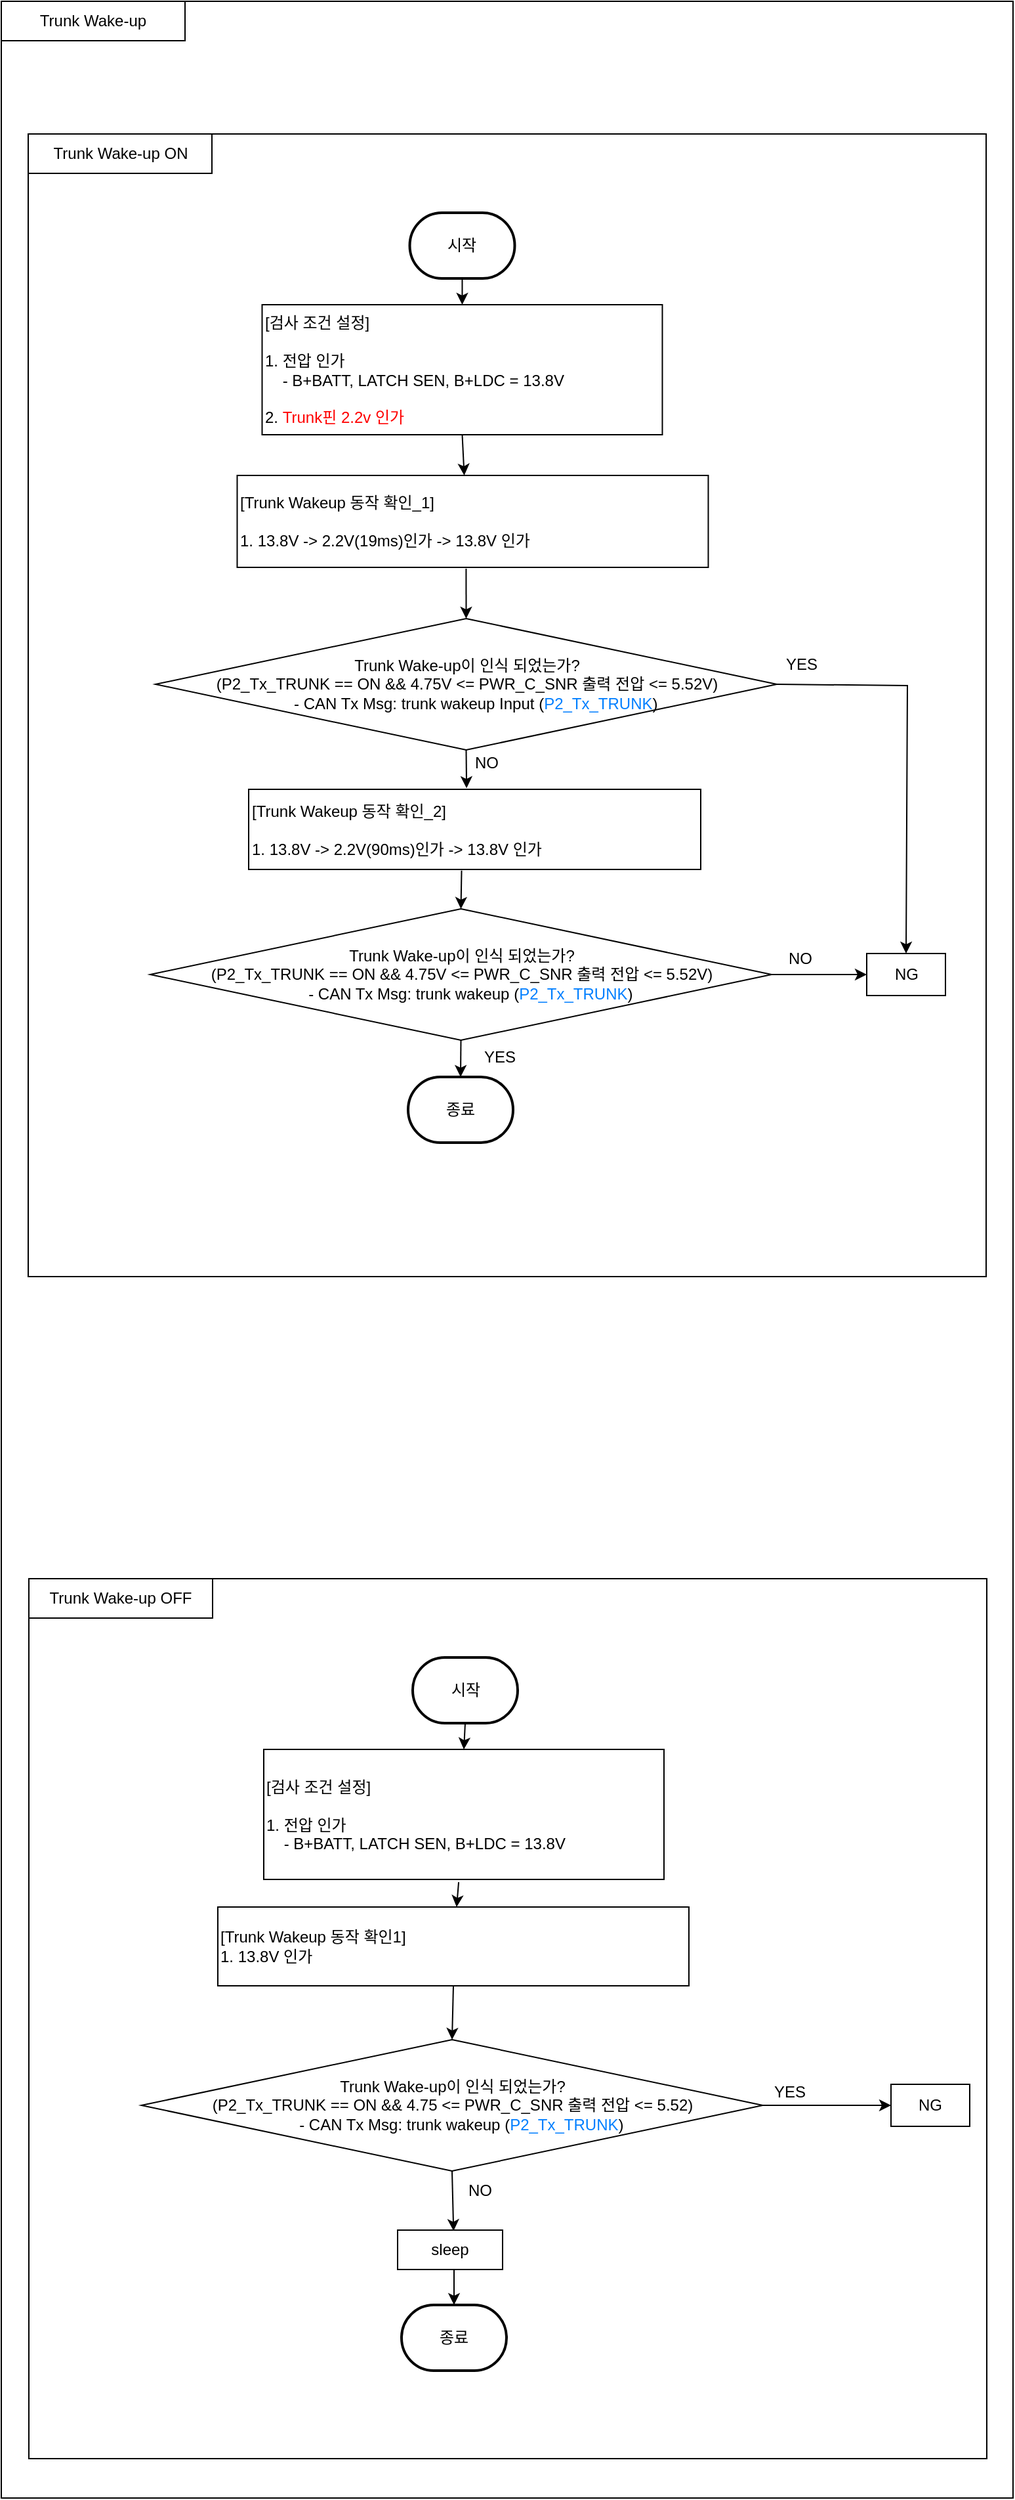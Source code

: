 <mxfile version="22.1.21" type="github">
  <diagram name="페이지-1" id="obiBgoJhXo5aXb0GnERu">
    <mxGraphModel dx="1647" dy="1019" grid="1" gridSize="10" guides="1" tooltips="1" connect="1" arrows="1" fold="1" page="1" pageScale="1" pageWidth="827" pageHeight="1169" math="0" shadow="0">
      <root>
        <mxCell id="0" />
        <mxCell id="1" parent="0" />
        <mxCell id="Yl4W_snT8nnCGwo_MNte-21" value="" style="rounded=0;whiteSpace=wrap;html=1;" vertex="1" parent="1">
          <mxGeometry x="19" y="39" width="771" height="1901" as="geometry" />
        </mxCell>
        <mxCell id="Yl4W_snT8nnCGwo_MNte-22" value="Trunk Wake-up" style="rounded=0;whiteSpace=wrap;html=1;" vertex="1" parent="1">
          <mxGeometry x="19" y="39" width="140" height="30" as="geometry" />
        </mxCell>
        <mxCell id="ZBejDf4waIo4YSwSh6Ry-65" value="" style="rounded=0;whiteSpace=wrap;html=1;" parent="1" vertex="1">
          <mxGeometry x="39.5" y="140" width="730" height="870" as="geometry" />
        </mxCell>
        <mxCell id="ZBejDf4waIo4YSwSh6Ry-73" value="Trunk Wake-up ON" style="rounded=0;whiteSpace=wrap;html=1;" parent="1" vertex="1">
          <mxGeometry x="39.5" y="140" width="140" height="30" as="geometry" />
        </mxCell>
        <mxCell id="ZBejDf4waIo4YSwSh6Ry-66" value="시작" style="strokeWidth=2;html=1;shape=mxgraph.flowchart.terminator;whiteSpace=wrap;" parent="1" vertex="1">
          <mxGeometry x="330.25" y="200" width="80" height="50" as="geometry" />
        </mxCell>
        <mxCell id="ZBejDf4waIo4YSwSh6Ry-68" value="[검사 조건 설정]&lt;br&gt;&lt;br&gt;1. 전압 인가&lt;br&gt;&amp;nbsp; &amp;nbsp; - B+BATT, LATCH SEN, B+LDC = 13.8V&lt;br&gt;&lt;br&gt;2.&amp;nbsp;&lt;font color=&quot;#ff0000&quot;&gt;Trunk핀 2.2v 인가&lt;/font&gt;" style="rounded=0;whiteSpace=wrap;html=1;align=left;" parent="1" vertex="1">
          <mxGeometry x="217.75" y="270" width="305" height="99" as="geometry" />
        </mxCell>
        <mxCell id="ZBejDf4waIo4YSwSh6Ry-69" value="Trunk Wake-up이 인식 되었는가?&lt;br&gt;(P2_Tx_TRUNK&amp;nbsp;== ON &amp;amp;&amp;amp; 4.75V &amp;lt;= PWR_C_SNR 출력 전압 &amp;lt;= 5.52V)&lt;br&gt;&amp;nbsp; &amp;nbsp; - CAN Tx Msg:&amp;nbsp;trunk wakeup&amp;nbsp;Input&amp;nbsp;(&lt;font style=&quot;border-color: var(--border-color); text-align: left;&quot; color=&quot;#007fff&quot;&gt;P2_Tx_TRUNK&lt;/font&gt;&lt;span style=&quot;text-align: left;&quot;&gt;)&lt;/span&gt;" style="rhombus;whiteSpace=wrap;html=1;" parent="1" vertex="1">
          <mxGeometry x="136.5" y="509" width="473.5" height="100" as="geometry" />
        </mxCell>
        <mxCell id="ZBejDf4waIo4YSwSh6Ry-70" value="" style="endArrow=classic;html=1;rounded=0;entryX=0.5;entryY=0;entryDx=0;entryDy=0;exitX=0.486;exitY=1.015;exitDx=0;exitDy=0;exitPerimeter=0;" parent="1" source="ZBejDf4waIo4YSwSh6Ry-100" target="ZBejDf4waIo4YSwSh6Ry-69" edge="1">
          <mxGeometry width="50" height="50" relative="1" as="geometry">
            <mxPoint x="369.25" y="460" as="sourcePoint" />
            <mxPoint x="578.25" y="330" as="targetPoint" />
          </mxGeometry>
        </mxCell>
        <mxCell id="ZBejDf4waIo4YSwSh6Ry-71" value="" style="endArrow=classic;html=1;rounded=0;exitX=0.5;exitY=1;exitDx=0;exitDy=0;exitPerimeter=0;entryX=0.5;entryY=0;entryDx=0;entryDy=0;" parent="1" source="ZBejDf4waIo4YSwSh6Ry-66" target="ZBejDf4waIo4YSwSh6Ry-68" edge="1">
          <mxGeometry width="50" height="50" relative="1" as="geometry">
            <mxPoint x="98.25" y="310" as="sourcePoint" />
            <mxPoint x="148.25" y="260" as="targetPoint" />
          </mxGeometry>
        </mxCell>
        <mxCell id="ZBejDf4waIo4YSwSh6Ry-89" value="NO" style="text;html=1;strokeColor=none;fillColor=none;align=center;verticalAlign=middle;whiteSpace=wrap;rounded=0;" parent="1" vertex="1">
          <mxGeometry x="359.25" y="604" width="60" height="30" as="geometry" />
        </mxCell>
        <mxCell id="ZBejDf4waIo4YSwSh6Ry-95" value="YES" style="text;html=1;strokeColor=none;fillColor=none;align=center;verticalAlign=middle;whiteSpace=wrap;rounded=0;" parent="1" vertex="1">
          <mxGeometry x="598.75" y="529" width="60" height="30" as="geometry" />
        </mxCell>
        <mxCell id="ZBejDf4waIo4YSwSh6Ry-96" value="" style="endArrow=classic;html=1;rounded=0;exitX=1;exitY=0.5;exitDx=0;exitDy=0;entryX=0.5;entryY=0;entryDx=0;entryDy=0;" parent="1" source="ZBejDf4waIo4YSwSh6Ry-69" target="ZBejDf4waIo4YSwSh6Ry-94" edge="1">
          <mxGeometry width="50" height="50" relative="1" as="geometry">
            <mxPoint x="607.25" y="553" as="sourcePoint" />
            <mxPoint x="657.25" y="503" as="targetPoint" />
            <Array as="points">
              <mxPoint x="709.5" y="560" />
            </Array>
          </mxGeometry>
        </mxCell>
        <mxCell id="ZBejDf4waIo4YSwSh6Ry-100" value="[Trunk Wakeup 동작 확인_1]&lt;br&gt;&lt;br&gt;1. 13.8V -&amp;gt; 2.2V(19ms)인가 -&amp;gt; 13.8V 인가" style="rounded=0;whiteSpace=wrap;html=1;align=left;" parent="1" vertex="1">
          <mxGeometry x="198.75" y="400" width="359" height="70" as="geometry" />
        </mxCell>
        <mxCell id="ZBejDf4waIo4YSwSh6Ry-101" value="" style="endArrow=classic;html=1;rounded=0;exitX=0.5;exitY=1;exitDx=0;exitDy=0;entryX=0.482;entryY=0;entryDx=0;entryDy=0;entryPerimeter=0;" parent="1" source="ZBejDf4waIo4YSwSh6Ry-68" target="ZBejDf4waIo4YSwSh6Ry-100" edge="1">
          <mxGeometry width="50" height="50" relative="1" as="geometry">
            <mxPoint x="559.25" y="360" as="sourcePoint" />
            <mxPoint x="609.25" y="310" as="targetPoint" />
          </mxGeometry>
        </mxCell>
        <mxCell id="ZBejDf4waIo4YSwSh6Ry-102" value="" style="endArrow=classic;html=1;rounded=0;exitX=0.5;exitY=1;exitDx=0;exitDy=0;entryX=0.482;entryY=-0.015;entryDx=0;entryDy=0;entryPerimeter=0;" parent="1" source="ZBejDf4waIo4YSwSh6Ry-69" target="Yl4W_snT8nnCGwo_MNte-1" edge="1">
          <mxGeometry width="50" height="50" relative="1" as="geometry">
            <mxPoint x="529.25" y="629" as="sourcePoint" />
            <mxPoint x="370.91" y="618.64" as="targetPoint" />
          </mxGeometry>
        </mxCell>
        <mxCell id="ZBejDf4waIo4YSwSh6Ry-92" value="NO" style="text;html=1;strokeColor=none;fillColor=none;align=center;verticalAlign=middle;whiteSpace=wrap;rounded=0;" parent="1" vertex="1">
          <mxGeometry x="597.75" y="753" width="60" height="30" as="geometry" />
        </mxCell>
        <mxCell id="ZBejDf4waIo4YSwSh6Ry-94" value="NG" style="rounded=0;whiteSpace=wrap;html=1;align=center;" parent="1" vertex="1">
          <mxGeometry x="678.5" y="764" width="60" height="32" as="geometry" />
        </mxCell>
        <mxCell id="ZBejDf4waIo4YSwSh6Ry-97" value="" style="endArrow=classic;html=1;rounded=0;exitX=1;exitY=0.5;exitDx=0;exitDy=0;entryX=0;entryY=0.5;entryDx=0;entryDy=0;" parent="1" source="Yl4W_snT8nnCGwo_MNte-17" target="ZBejDf4waIo4YSwSh6Ry-94" edge="1">
          <mxGeometry width="50" height="50" relative="1" as="geometry">
            <mxPoint x="490.25" y="780" as="sourcePoint" />
            <mxPoint x="578.25" y="788" as="targetPoint" />
            <Array as="points" />
          </mxGeometry>
        </mxCell>
        <mxCell id="jiloJv1bEFbKSHAcsWZZ-1" value="YES" style="text;html=1;strokeColor=none;fillColor=none;align=center;verticalAlign=middle;whiteSpace=wrap;rounded=0;" parent="1" vertex="1">
          <mxGeometry x="368.5" y="828" width="60" height="30" as="geometry" />
        </mxCell>
        <mxCell id="Yl4W_snT8nnCGwo_MNte-1" value="[Trunk Wakeup 동작 확인_2]&lt;br style=&quot;border-color: var(--border-color);&quot;&gt;&lt;br&gt;1. 13.8V -&amp;gt; 2.2V(90ms)인가 -&amp;gt; 13.8V 인가" style="rounded=0;whiteSpace=wrap;html=1;align=left;" vertex="1" parent="1">
          <mxGeometry x="207.5" y="639" width="344.5" height="61" as="geometry" />
        </mxCell>
        <mxCell id="Yl4W_snT8nnCGwo_MNte-3" value="" style="endArrow=classic;html=1;rounded=0;exitX=0.471;exitY=1.014;exitDx=0;exitDy=0;exitPerimeter=0;entryX=0.5;entryY=0;entryDx=0;entryDy=0;" edge="1" parent="1" source="Yl4W_snT8nnCGwo_MNte-1" target="Yl4W_snT8nnCGwo_MNte-17">
          <mxGeometry width="50" height="50" relative="1" as="geometry">
            <mxPoint x="379.25" y="705" as="sourcePoint" />
            <mxPoint x="370.25" y="780" as="targetPoint" />
          </mxGeometry>
        </mxCell>
        <mxCell id="Yl4W_snT8nnCGwo_MNte-13" value="종료" style="strokeWidth=2;html=1;shape=mxgraph.flowchart.terminator;whiteSpace=wrap;" vertex="1" parent="1">
          <mxGeometry x="329" y="858" width="80" height="50" as="geometry" />
        </mxCell>
        <mxCell id="Yl4W_snT8nnCGwo_MNte-14" value="" style="endArrow=classic;html=1;rounded=0;exitX=0.5;exitY=1;exitDx=0;exitDy=0;entryX=0.5;entryY=0;entryDx=0;entryDy=0;entryPerimeter=0;" edge="1" parent="1" target="Yl4W_snT8nnCGwo_MNte-13" source="Yl4W_snT8nnCGwo_MNte-17">
          <mxGeometry width="50" height="50" relative="1" as="geometry">
            <mxPoint x="370" y="842" as="sourcePoint" />
            <mxPoint x="156" y="792" as="targetPoint" />
          </mxGeometry>
        </mxCell>
        <mxCell id="Yl4W_snT8nnCGwo_MNte-15" value="" style="rounded=0;whiteSpace=wrap;html=1;" vertex="1" parent="1">
          <mxGeometry x="40" y="1240" width="730" height="670" as="geometry" />
        </mxCell>
        <mxCell id="Yl4W_snT8nnCGwo_MNte-16" value="Trunk Wake-up OFF" style="rounded=0;whiteSpace=wrap;html=1;" vertex="1" parent="1">
          <mxGeometry x="40" y="1240" width="140" height="30" as="geometry" />
        </mxCell>
        <mxCell id="ZBejDf4waIo4YSwSh6Ry-105" value="종료" style="strokeWidth=2;html=1;shape=mxgraph.flowchart.terminator;whiteSpace=wrap;" parent="1" vertex="1">
          <mxGeometry x="324" y="1793" width="80" height="50" as="geometry" />
        </mxCell>
        <mxCell id="ZBejDf4waIo4YSwSh6Ry-108" value="" style="endArrow=classic;html=1;rounded=0;exitX=0.5;exitY=1;exitDx=0;exitDy=0;entryX=0.5;entryY=0;entryDx=0;entryDy=0;entryPerimeter=0;" parent="1" target="ZBejDf4waIo4YSwSh6Ry-105" edge="1">
          <mxGeometry width="50" height="50" relative="1" as="geometry">
            <mxPoint x="364" y="1766" as="sourcePoint" />
            <mxPoint x="150" y="1716" as="targetPoint" />
          </mxGeometry>
        </mxCell>
        <mxCell id="ZBejDf4waIo4YSwSh6Ry-110" value="" style="endArrow=classic;html=1;rounded=0;exitX=1;exitY=0.5;exitDx=0;exitDy=0;entryX=0;entryY=0.5;entryDx=0;entryDy=0;" parent="1" source="Yl4W_snT8nnCGwo_MNte-18" target="Yl4W_snT8nnCGwo_MNte-8" edge="1">
          <mxGeometry width="50" height="50" relative="1" as="geometry">
            <mxPoint x="581" y="1631.5" as="sourcePoint" />
            <mxPoint x="701" y="1636" as="targetPoint" />
          </mxGeometry>
        </mxCell>
        <mxCell id="ZBejDf4waIo4YSwSh6Ry-111" value="sleep" style="rounded=0;whiteSpace=wrap;html=1;align=center;" parent="1" vertex="1">
          <mxGeometry x="321" y="1736" width="80" height="30" as="geometry" />
        </mxCell>
        <mxCell id="ZBejDf4waIo4YSwSh6Ry-112" value="" style="endArrow=classic;html=1;rounded=0;exitX=0.5;exitY=1;exitDx=0;exitDy=0;entryX=0.533;entryY=0.022;entryDx=0;entryDy=0;entryPerimeter=0;" parent="1" source="Yl4W_snT8nnCGwo_MNte-18" target="ZBejDf4waIo4YSwSh6Ry-111" edge="1">
          <mxGeometry width="50" height="50" relative="1" as="geometry">
            <mxPoint x="360.5" y="1727.0" as="sourcePoint" />
            <mxPoint x="207.5" y="1701" as="targetPoint" />
          </mxGeometry>
        </mxCell>
        <mxCell id="ZBejDf4waIo4YSwSh6Ry-113" value="NO" style="text;html=1;strokeColor=none;fillColor=none;align=center;verticalAlign=middle;whiteSpace=wrap;rounded=0;" parent="1" vertex="1">
          <mxGeometry x="354" y="1691" width="60" height="30" as="geometry" />
        </mxCell>
        <mxCell id="ZBejDf4waIo4YSwSh6Ry-114" value="YES" style="text;html=1;strokeColor=none;fillColor=none;align=center;verticalAlign=middle;whiteSpace=wrap;rounded=0;" parent="1" vertex="1">
          <mxGeometry x="590" y="1616" width="60" height="30" as="geometry" />
        </mxCell>
        <mxCell id="ZBejDf4waIo4YSwSh6Ry-116" value="" style="endArrow=classic;html=1;rounded=0;exitX=0.5;exitY=1;exitDx=0;exitDy=0;entryX=0.5;entryY=0;entryDx=0;entryDy=0;" parent="1" source="Yl4W_snT8nnCGwo_MNte-10" target="Yl4W_snT8nnCGwo_MNte-18" edge="1">
          <mxGeometry width="50" height="50" relative="1" as="geometry">
            <mxPoint x="369.5" y="1460" as="sourcePoint" />
            <mxPoint x="363.005" y="1602.48" as="targetPoint" />
          </mxGeometry>
        </mxCell>
        <mxCell id="Yl4W_snT8nnCGwo_MNte-5" value="시작" style="strokeWidth=2;html=1;shape=mxgraph.flowchart.terminator;whiteSpace=wrap;" vertex="1" parent="1">
          <mxGeometry x="332.5" y="1300" width="80" height="50" as="geometry" />
        </mxCell>
        <mxCell id="Yl4W_snT8nnCGwo_MNte-6" value="[검사 조건 설정]&lt;br&gt;&lt;br&gt;1. 전압 인가&lt;br&gt;&amp;nbsp; &amp;nbsp; - B+BATT, LATCH SEN, B+LDC = 13.8V" style="rounded=0;whiteSpace=wrap;html=1;align=left;" vertex="1" parent="1">
          <mxGeometry x="219" y="1370" width="305" height="99" as="geometry" />
        </mxCell>
        <mxCell id="Yl4W_snT8nnCGwo_MNte-7" value="" style="endArrow=classic;html=1;rounded=0;exitX=0.5;exitY=1;exitDx=0;exitDy=0;exitPerimeter=0;entryX=0.5;entryY=0;entryDx=0;entryDy=0;" edge="1" parent="1" source="Yl4W_snT8nnCGwo_MNte-5" target="Yl4W_snT8nnCGwo_MNte-6">
          <mxGeometry width="50" height="50" relative="1" as="geometry">
            <mxPoint x="98.5" y="1400" as="sourcePoint" />
            <mxPoint x="148.5" y="1350" as="targetPoint" />
          </mxGeometry>
        </mxCell>
        <mxCell id="Yl4W_snT8nnCGwo_MNte-8" value="NG" style="rounded=0;whiteSpace=wrap;html=1;align=center;" vertex="1" parent="1">
          <mxGeometry x="697" y="1625" width="60" height="32" as="geometry" />
        </mxCell>
        <mxCell id="Yl4W_snT8nnCGwo_MNte-17" value="Trunk Wake-up이 인식 되었는가?&lt;br&gt;(P2_Tx_TRUNK&amp;nbsp;== ON &amp;amp;&amp;amp; 4.75V &amp;lt;= PWR_C_SNR 출력 전압 &amp;lt;= 5.52V)&lt;br&gt;&amp;nbsp; &amp;nbsp; - CAN Tx Msg:&amp;nbsp;trunk wakeup (&lt;font style=&quot;border-color: var(--border-color); text-align: left;&quot; color=&quot;#007fff&quot;&gt;P2_Tx_TRUNK&lt;/font&gt;&lt;span style=&quot;text-align: left;&quot;&gt;)&lt;/span&gt;" style="rhombus;whiteSpace=wrap;html=1;" vertex="1" parent="1">
          <mxGeometry x="132.5" y="730" width="473.5" height="100" as="geometry" />
        </mxCell>
        <mxCell id="Yl4W_snT8nnCGwo_MNte-18" value="Trunk Wake-up이 인식 되었는가?&lt;br&gt;(P2_Tx_TRUNK&amp;nbsp;== ON &amp;amp;&amp;amp; 4.75 &amp;lt;= PWR_C_SNR 출력 전압 &amp;lt;= 5.52)&lt;br&gt;&amp;nbsp; &amp;nbsp; - CAN Tx Msg:&amp;nbsp;trunk wakeup (&lt;font style=&quot;border-color: var(--border-color); text-align: left;&quot; color=&quot;#007fff&quot;&gt;P2_Tx_TRUNK&lt;/font&gt;&lt;span style=&quot;text-align: left;&quot;&gt;)&lt;/span&gt;" style="rhombus;whiteSpace=wrap;html=1;" vertex="1" parent="1">
          <mxGeometry x="125.75" y="1591" width="473.5" height="100" as="geometry" />
        </mxCell>
        <mxCell id="Yl4W_snT8nnCGwo_MNte-19" value="" style="endArrow=classic;html=1;rounded=0;exitX=0.487;exitY=1.021;exitDx=0;exitDy=0;exitPerimeter=0;" edge="1" parent="1" source="Yl4W_snT8nnCGwo_MNte-6" target="Yl4W_snT8nnCGwo_MNte-10">
          <mxGeometry width="50" height="50" relative="1" as="geometry">
            <mxPoint x="369.5" y="1460" as="sourcePoint" />
            <mxPoint x="363.005" y="1602.48" as="targetPoint" />
          </mxGeometry>
        </mxCell>
        <mxCell id="Yl4W_snT8nnCGwo_MNte-10" value="[Trunk Wakeup 동작 확인1]&lt;br&gt;1. 13.8V 인가" style="rounded=0;whiteSpace=wrap;html=1;align=left;" vertex="1" parent="1">
          <mxGeometry x="184" y="1490" width="359" height="60" as="geometry" />
        </mxCell>
      </root>
    </mxGraphModel>
  </diagram>
</mxfile>
